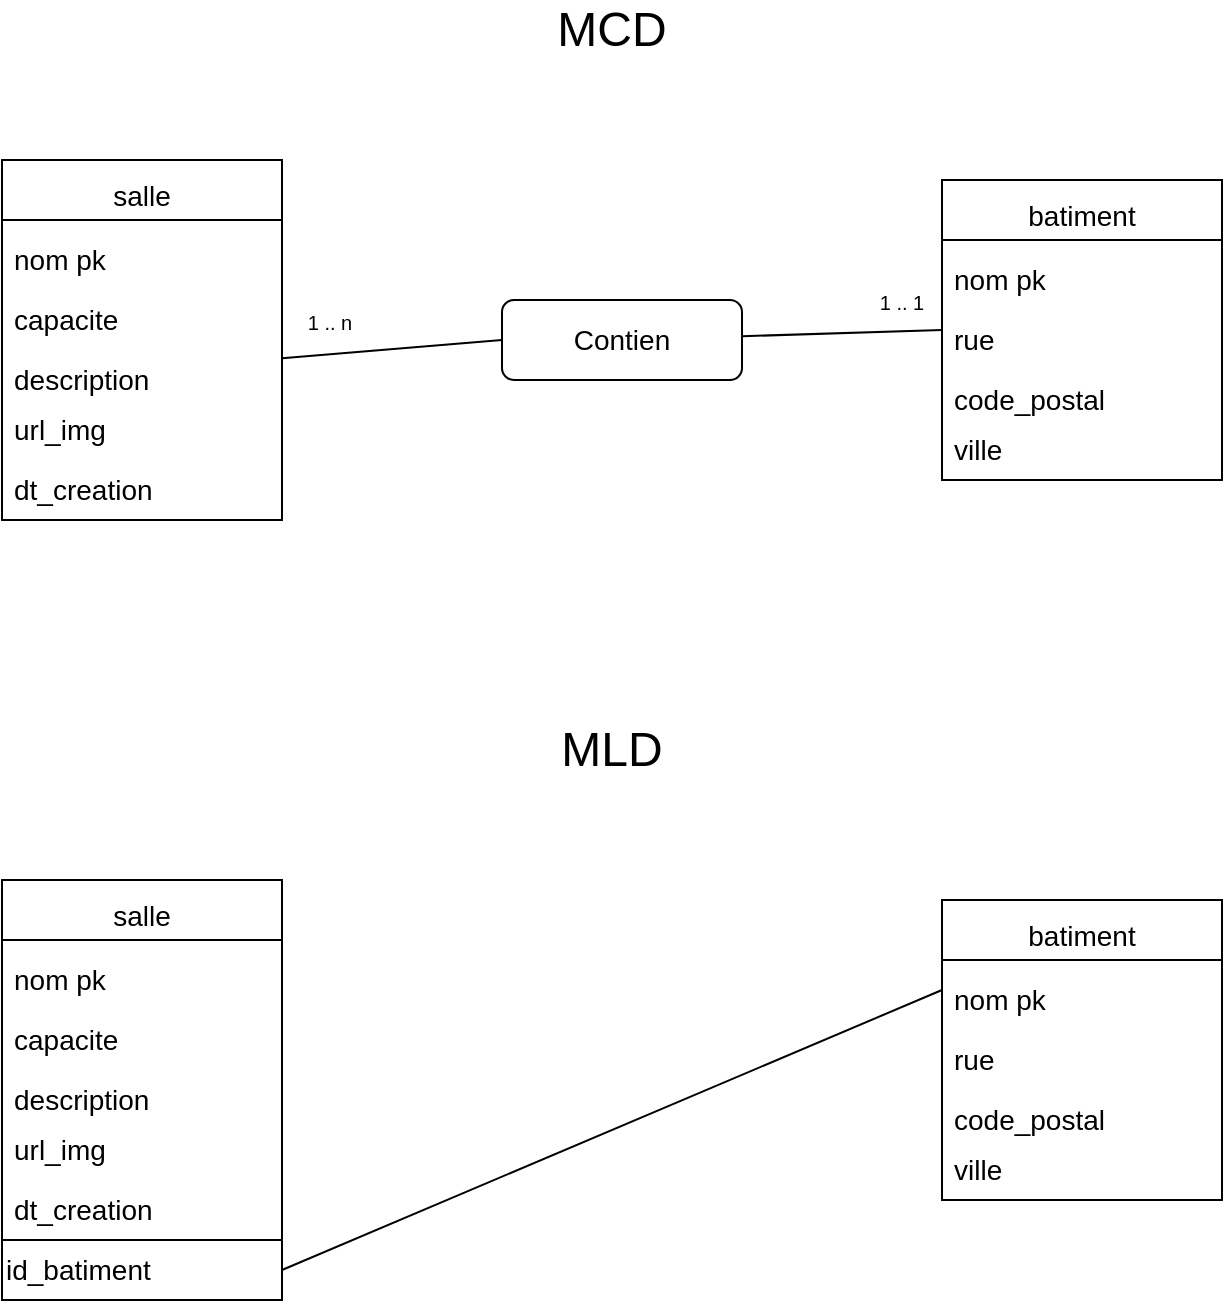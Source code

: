 <mxfile>
    <diagram id="Qoi9raFW2NeDIQZX0UaZ" name="Page-1">
        <mxGraphModel dx="2128" dy="1058" grid="1" gridSize="10" guides="1" tooltips="1" connect="1" arrows="1" fold="1" page="1" pageScale="1" pageWidth="850" pageHeight="1100" math="0" shadow="0">
            <root>
                <mxCell id="0"/>
                <mxCell id="1" parent="0"/>
                <mxCell id="2" value="&lt;font style=&quot;font-size: 24px;&quot;&gt;MCD&lt;/font&gt;" style="text;html=1;strokeColor=none;fillColor=none;align=center;verticalAlign=middle;whiteSpace=wrap;rounded=0;" vertex="1" parent="1">
                    <mxGeometry x="365" y="200" width="120" height="30" as="geometry"/>
                </mxCell>
                <mxCell id="7" value="&lt;span style=&quot;font-size: 14px;&quot;&gt;salle&lt;/span&gt;" style="swimlane;fontStyle=0;childLayout=stackLayout;horizontal=1;startSize=30;horizontalStack=0;resizeParent=1;resizeParentMax=0;resizeLast=0;collapsible=1;marginBottom=0;whiteSpace=wrap;html=1;fontSize=24;" vertex="1" parent="1">
                    <mxGeometry x="120" y="280" width="140" height="180" as="geometry"/>
                </mxCell>
                <mxCell id="8" value="&lt;font style=&quot;font-size: 14px;&quot;&gt;nom pk&lt;/font&gt;" style="text;strokeColor=none;fillColor=none;align=left;verticalAlign=middle;spacingLeft=4;spacingRight=4;overflow=hidden;points=[[0,0.5],[1,0.5]];portConstraint=eastwest;rotatable=0;whiteSpace=wrap;html=1;fontSize=24;" vertex="1" parent="7">
                    <mxGeometry y="30" width="140" height="30" as="geometry"/>
                </mxCell>
                <mxCell id="9" value="&lt;font style=&quot;font-size: 14px;&quot;&gt;capacite&lt;/font&gt;" style="text;strokeColor=none;fillColor=none;align=left;verticalAlign=middle;spacingLeft=4;spacingRight=4;overflow=hidden;points=[[0,0.5],[1,0.5]];portConstraint=eastwest;rotatable=0;whiteSpace=wrap;html=1;fontSize=24;" vertex="1" parent="7">
                    <mxGeometry y="60" width="140" height="30" as="geometry"/>
                </mxCell>
                <mxCell id="10" value="&lt;font style=&quot;font-size: 14px;&quot;&gt;description&lt;/font&gt;" style="text;strokeColor=none;fillColor=none;align=left;verticalAlign=middle;spacingLeft=4;spacingRight=4;overflow=hidden;points=[[0,0.5],[1,0.5]];portConstraint=eastwest;rotatable=0;whiteSpace=wrap;html=1;fontSize=24;" vertex="1" parent="7">
                    <mxGeometry y="90" width="140" height="30" as="geometry"/>
                </mxCell>
                <mxCell id="11" value="url_img" style="text;strokeColor=none;fillColor=none;align=left;verticalAlign=middle;spacingLeft=4;spacingRight=4;overflow=hidden;points=[[0,0.5],[1,0.5]];portConstraint=eastwest;rotatable=0;whiteSpace=wrap;html=1;fontSize=14;" vertex="1" parent="7">
                    <mxGeometry y="120" width="140" height="30" as="geometry"/>
                </mxCell>
                <mxCell id="12" value="dt_creation" style="text;strokeColor=none;fillColor=none;align=left;verticalAlign=middle;spacingLeft=4;spacingRight=4;overflow=hidden;points=[[0,0.5],[1,0.5]];portConstraint=eastwest;rotatable=0;whiteSpace=wrap;html=1;fontSize=14;" vertex="1" parent="7">
                    <mxGeometry y="150" width="140" height="30" as="geometry"/>
                </mxCell>
                <mxCell id="13" value="&lt;span style=&quot;font-size: 14px;&quot;&gt;batiment&lt;/span&gt;" style="swimlane;fontStyle=0;childLayout=stackLayout;horizontal=1;startSize=30;horizontalStack=0;resizeParent=1;resizeParentMax=0;resizeLast=0;collapsible=1;marginBottom=0;whiteSpace=wrap;html=1;fontSize=24;" vertex="1" parent="1">
                    <mxGeometry x="590" y="290" width="140" height="150" as="geometry"/>
                </mxCell>
                <mxCell id="14" value="&lt;font style=&quot;font-size: 14px;&quot;&gt;nom pk&lt;/font&gt;" style="text;strokeColor=none;fillColor=none;align=left;verticalAlign=middle;spacingLeft=4;spacingRight=4;overflow=hidden;points=[[0,0.5],[1,0.5]];portConstraint=eastwest;rotatable=0;whiteSpace=wrap;html=1;fontSize=24;" vertex="1" parent="13">
                    <mxGeometry y="30" width="140" height="30" as="geometry"/>
                </mxCell>
                <mxCell id="15" value="&lt;font style=&quot;font-size: 14px;&quot;&gt;rue&lt;/font&gt;" style="text;strokeColor=none;fillColor=none;align=left;verticalAlign=middle;spacingLeft=4;spacingRight=4;overflow=hidden;points=[[0,0.5],[1,0.5]];portConstraint=eastwest;rotatable=0;whiteSpace=wrap;html=1;fontSize=24;" vertex="1" parent="13">
                    <mxGeometry y="60" width="140" height="30" as="geometry"/>
                </mxCell>
                <mxCell id="16" value="&lt;font style=&quot;font-size: 14px;&quot;&gt;code_postal&lt;/font&gt;" style="text;strokeColor=none;fillColor=none;align=left;verticalAlign=middle;spacingLeft=4;spacingRight=4;overflow=hidden;points=[[0,0.5],[1,0.5]];portConstraint=eastwest;rotatable=0;whiteSpace=wrap;html=1;fontSize=24;" vertex="1" parent="13">
                    <mxGeometry y="90" width="140" height="30" as="geometry"/>
                </mxCell>
                <mxCell id="17" value="ville" style="text;strokeColor=none;fillColor=none;align=left;verticalAlign=middle;spacingLeft=4;spacingRight=4;overflow=hidden;points=[[0,0.5],[1,0.5]];portConstraint=eastwest;rotatable=0;whiteSpace=wrap;html=1;fontSize=14;" vertex="1" parent="13">
                    <mxGeometry y="120" width="140" height="30" as="geometry"/>
                </mxCell>
                <mxCell id="19" style="edgeStyle=none;html=1;entryX=0;entryY=0.5;entryDx=0;entryDy=0;fontSize=14;endArrow=none;endFill=0;startArrow=none;" edge="1" parent="1" source="20" target="15">
                    <mxGeometry relative="1" as="geometry"/>
                </mxCell>
                <mxCell id="21" value="" style="edgeStyle=none;html=1;entryX=0;entryY=0.5;entryDx=0;entryDy=0;fontSize=14;endArrow=none;endFill=0;" edge="1" parent="1" source="10" target="20">
                    <mxGeometry relative="1" as="geometry">
                        <mxPoint x="260" y="381.5" as="sourcePoint"/>
                        <mxPoint x="590" y="365" as="targetPoint"/>
                    </mxGeometry>
                </mxCell>
                <mxCell id="20" value="Contien" style="rounded=1;whiteSpace=wrap;html=1;fontSize=14;" vertex="1" parent="1">
                    <mxGeometry x="370" y="350" width="120" height="40" as="geometry"/>
                </mxCell>
                <mxCell id="22" value="&lt;font style=&quot;font-size: 10px;&quot;&gt;1 .. n&lt;/font&gt;" style="text;html=1;strokeColor=none;fillColor=none;align=center;verticalAlign=middle;whiteSpace=wrap;rounded=0;fontSize=14;" vertex="1" parent="1">
                    <mxGeometry x="264" y="350" width="40" height="20" as="geometry"/>
                </mxCell>
                <mxCell id="23" value="&lt;font style=&quot;font-size: 10px;&quot;&gt;1 .. 1&lt;/font&gt;" style="text;html=1;strokeColor=none;fillColor=none;align=center;verticalAlign=middle;whiteSpace=wrap;rounded=0;fontSize=14;" vertex="1" parent="1">
                    <mxGeometry x="550" y="340" width="40" height="20" as="geometry"/>
                </mxCell>
                <mxCell id="24" value="&lt;font style=&quot;font-size: 24px;&quot;&gt;MLD&lt;/font&gt;" style="text;html=1;strokeColor=none;fillColor=none;align=center;verticalAlign=middle;whiteSpace=wrap;rounded=0;" vertex="1" parent="1">
                    <mxGeometry x="365" y="560" width="120" height="30" as="geometry"/>
                </mxCell>
                <mxCell id="25" value="&lt;span style=&quot;font-size: 14px;&quot;&gt;salle&lt;/span&gt;" style="swimlane;fontStyle=0;childLayout=stackLayout;horizontal=1;startSize=30;horizontalStack=0;resizeParent=1;resizeParentMax=0;resizeLast=0;collapsible=1;marginBottom=0;whiteSpace=wrap;html=1;fontSize=24;" vertex="1" parent="1">
                    <mxGeometry x="120" y="640" width="140" height="210" as="geometry"/>
                </mxCell>
                <mxCell id="26" value="&lt;font style=&quot;font-size: 14px;&quot;&gt;nom pk&lt;/font&gt;" style="text;strokeColor=none;fillColor=none;align=left;verticalAlign=middle;spacingLeft=4;spacingRight=4;overflow=hidden;points=[[0,0.5],[1,0.5]];portConstraint=eastwest;rotatable=0;whiteSpace=wrap;html=1;fontSize=24;" vertex="1" parent="25">
                    <mxGeometry y="30" width="140" height="30" as="geometry"/>
                </mxCell>
                <mxCell id="27" value="&lt;font style=&quot;font-size: 14px;&quot;&gt;capacite&lt;/font&gt;" style="text;strokeColor=none;fillColor=none;align=left;verticalAlign=middle;spacingLeft=4;spacingRight=4;overflow=hidden;points=[[0,0.5],[1,0.5]];portConstraint=eastwest;rotatable=0;whiteSpace=wrap;html=1;fontSize=24;" vertex="1" parent="25">
                    <mxGeometry y="60" width="140" height="30" as="geometry"/>
                </mxCell>
                <mxCell id="28" value="&lt;font style=&quot;font-size: 14px;&quot;&gt;description&lt;/font&gt;" style="text;strokeColor=none;fillColor=none;align=left;verticalAlign=middle;spacingLeft=4;spacingRight=4;overflow=hidden;points=[[0,0.5],[1,0.5]];portConstraint=eastwest;rotatable=0;whiteSpace=wrap;html=1;fontSize=24;" vertex="1" parent="25">
                    <mxGeometry y="90" width="140" height="30" as="geometry"/>
                </mxCell>
                <mxCell id="29" value="url_img" style="text;strokeColor=none;fillColor=none;align=left;verticalAlign=middle;spacingLeft=4;spacingRight=4;overflow=hidden;points=[[0,0.5],[1,0.5]];portConstraint=eastwest;rotatable=0;whiteSpace=wrap;html=1;fontSize=14;" vertex="1" parent="25">
                    <mxGeometry y="120" width="140" height="30" as="geometry"/>
                </mxCell>
                <mxCell id="30" value="dt_creation" style="text;strokeColor=none;fillColor=none;align=left;verticalAlign=middle;spacingLeft=4;spacingRight=4;overflow=hidden;points=[[0,0.5],[1,0.5]];portConstraint=eastwest;rotatable=0;whiteSpace=wrap;html=1;fontSize=14;" vertex="1" parent="25">
                    <mxGeometry y="150" width="140" height="30" as="geometry"/>
                </mxCell>
                <mxCell id="41" value="&lt;font style=&quot;font-size: 14px;&quot;&gt;id_batiment&lt;/font&gt;" style="rounded=0;whiteSpace=wrap;html=1;fontSize=10;align=left;" vertex="1" parent="25">
                    <mxGeometry y="180" width="140" height="30" as="geometry"/>
                </mxCell>
                <mxCell id="31" value="&lt;span style=&quot;font-size: 14px;&quot;&gt;batiment&lt;/span&gt;" style="swimlane;fontStyle=0;childLayout=stackLayout;horizontal=1;startSize=30;horizontalStack=0;resizeParent=1;resizeParentMax=0;resizeLast=0;collapsible=1;marginBottom=0;whiteSpace=wrap;html=1;fontSize=24;" vertex="1" parent="1">
                    <mxGeometry x="590" y="650" width="140" height="150" as="geometry"/>
                </mxCell>
                <mxCell id="32" value="&lt;font style=&quot;font-size: 14px;&quot;&gt;nom pk&lt;/font&gt;" style="text;strokeColor=none;fillColor=none;align=left;verticalAlign=middle;spacingLeft=4;spacingRight=4;overflow=hidden;points=[[0,0.5],[1,0.5]];portConstraint=eastwest;rotatable=0;whiteSpace=wrap;html=1;fontSize=24;" vertex="1" parent="31">
                    <mxGeometry y="30" width="140" height="30" as="geometry"/>
                </mxCell>
                <mxCell id="33" value="&lt;font style=&quot;font-size: 14px;&quot;&gt;rue&lt;/font&gt;" style="text;strokeColor=none;fillColor=none;align=left;verticalAlign=middle;spacingLeft=4;spacingRight=4;overflow=hidden;points=[[0,0.5],[1,0.5]];portConstraint=eastwest;rotatable=0;whiteSpace=wrap;html=1;fontSize=24;" vertex="1" parent="31">
                    <mxGeometry y="60" width="140" height="30" as="geometry"/>
                </mxCell>
                <mxCell id="34" value="&lt;font style=&quot;font-size: 14px;&quot;&gt;code_postal&lt;/font&gt;" style="text;strokeColor=none;fillColor=none;align=left;verticalAlign=middle;spacingLeft=4;spacingRight=4;overflow=hidden;points=[[0,0.5],[1,0.5]];portConstraint=eastwest;rotatable=0;whiteSpace=wrap;html=1;fontSize=24;" vertex="1" parent="31">
                    <mxGeometry y="90" width="140" height="30" as="geometry"/>
                </mxCell>
                <mxCell id="35" value="ville" style="text;strokeColor=none;fillColor=none;align=left;verticalAlign=middle;spacingLeft=4;spacingRight=4;overflow=hidden;points=[[0,0.5],[1,0.5]];portConstraint=eastwest;rotatable=0;whiteSpace=wrap;html=1;fontSize=14;" vertex="1" parent="31">
                    <mxGeometry y="120" width="140" height="30" as="geometry"/>
                </mxCell>
                <mxCell id="37" value="" style="edgeStyle=none;html=1;fontSize=14;endArrow=none;endFill=0;entryX=0;entryY=0.5;entryDx=0;entryDy=0;exitX=1;exitY=0.5;exitDx=0;exitDy=0;" edge="1" parent="1" source="41" target="32">
                    <mxGeometry relative="1" as="geometry">
                        <mxPoint x="260" y="741.5" as="sourcePoint"/>
                        <mxPoint x="370" y="730" as="targetPoint"/>
                    </mxGeometry>
                </mxCell>
            </root>
        </mxGraphModel>
    </diagram>
</mxfile>